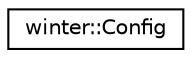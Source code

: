 digraph "类继承关系图"
{
 // LATEX_PDF_SIZE
  edge [fontname="Helvetica",fontsize="10",labelfontname="Helvetica",labelfontsize="10"];
  node [fontname="Helvetica",fontsize="10",shape=record];
  rankdir="LR";
  Node0 [label="winter::Config",height=0.2,width=0.4,color="black", fillcolor="white", style="filled",URL="$classwinter_1_1Config.html",tooltip="ConfigVar的管理类"];
}
